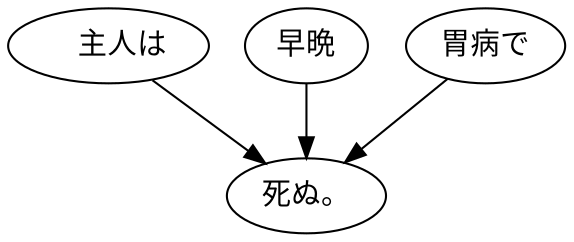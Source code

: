 digraph graph9111 {
	node0 [label="　主人は"];
	node1 [label="早晩"];
	node2 [label="胃病で"];
	node3 [label="死ぬ。"];
	node0 -> node3;
	node1 -> node3;
	node2 -> node3;
}
